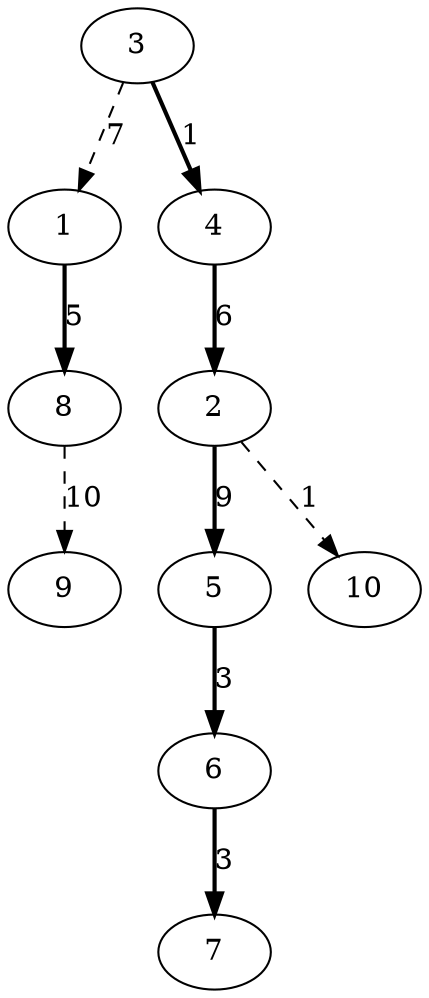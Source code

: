 digraph G {
1 -> 8 [style=bold, label=5];
3 -> 4 [style=bold, label=1];
4 -> 2 [style=bold, label=6];
2 -> 5 [style=bold, label=9];
5 -> 6 [style=bold, label=3];
6 -> 7 [style=bold, label=3];
3 -> 1 [style=dashed, label=7];
8 -> 9 [style=dashed, label=10];
2 -> 10 [style=dashed, label=1];
1; 
2; 
3; 
4; 
5; 
6; 
7; 
8; 
9; 
10; 
}
